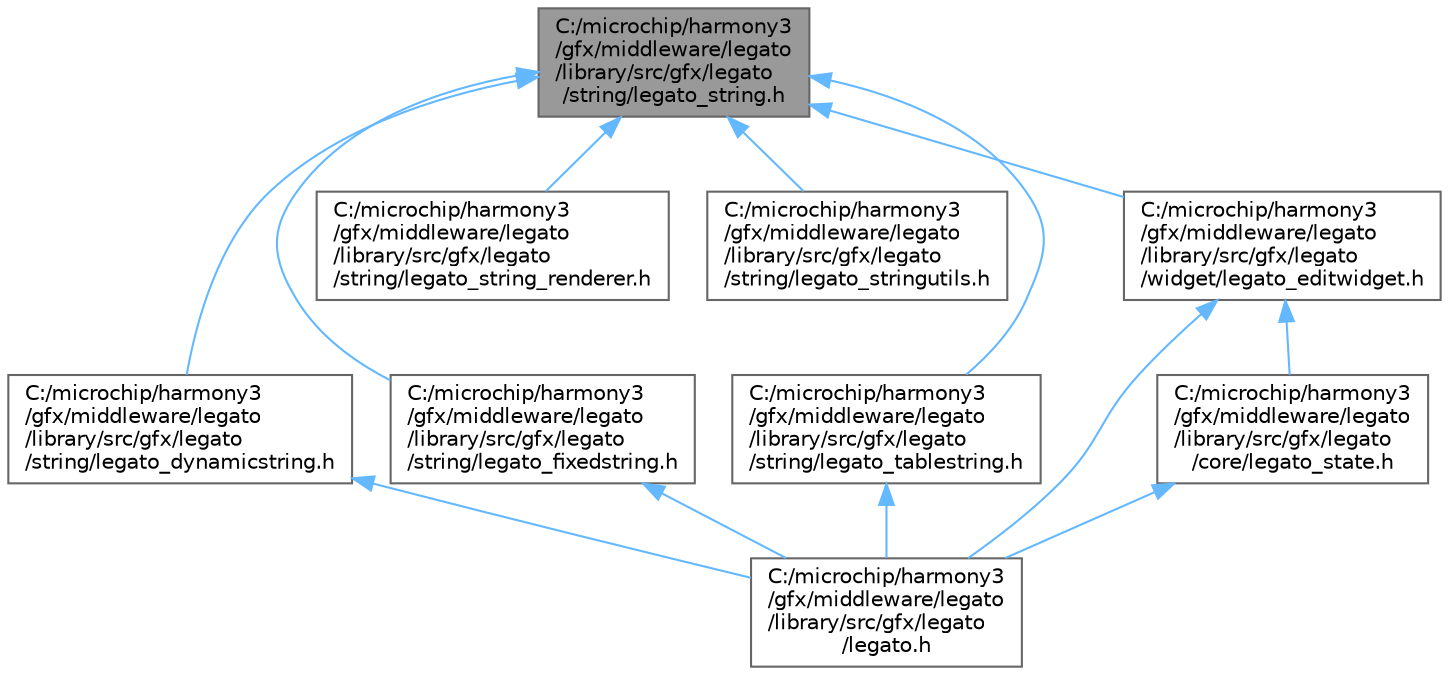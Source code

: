 digraph "C:/microchip/harmony3/gfx/middleware/legato/library/src/gfx/legato/string/legato_string.h"
{
 // INTERACTIVE_SVG=YES
 // LATEX_PDF_SIZE
  bgcolor="transparent";
  edge [fontname=Helvetica,fontsize=10,labelfontname=Helvetica,labelfontsize=10];
  node [fontname=Helvetica,fontsize=10,shape=box,height=0.2,width=0.4];
  Node1 [label="C:/microchip/harmony3\l/gfx/middleware/legato\l/library/src/gfx/legato\l/string/legato_string.h",height=0.2,width=0.4,color="gray40", fillcolor="grey60", style="filled", fontcolor="black",tooltip="Fixed string functions and definitions."];
  Node1 -> Node2 [dir="back",color="steelblue1",style="solid"];
  Node2 [label="C:/microchip/harmony3\l/gfx/middleware/legato\l/library/src/gfx/legato\l/string/legato_dynamicstring.h",height=0.2,width=0.4,color="grey40", fillcolor="white", style="filled",URL="$legato__dynamicstring_8h.html",tooltip="Dynamic string functions and definitions."];
  Node2 -> Node3 [dir="back",color="steelblue1",style="solid"];
  Node3 [label="C:/microchip/harmony3\l/gfx/middleware/legato\l/library/src/gfx/legato\l/legato.h",height=0.2,width=0.4,color="grey40", fillcolor="white", style="filled",URL="$legato_8h.html",tooltip="The header file joins all header files used in the graphics object library."];
  Node1 -> Node4 [dir="back",color="steelblue1",style="solid"];
  Node4 [label="C:/microchip/harmony3\l/gfx/middleware/legato\l/library/src/gfx/legato\l/string/legato_fixedstring.h",height=0.2,width=0.4,color="grey40", fillcolor="white", style="filled",URL="$legato__fixedstring_8h.html",tooltip="Fixed string functions and definitions."];
  Node4 -> Node3 [dir="back",color="steelblue1",style="solid"];
  Node1 -> Node5 [dir="back",color="steelblue1",style="solid"];
  Node5 [label="C:/microchip/harmony3\l/gfx/middleware/legato\l/library/src/gfx/legato\l/string/legato_string_renderer.h",height=0.2,width=0.4,color="grey40", fillcolor="white", style="filled",URL="$legato__string__renderer_8h.html",tooltip="String Renderer."];
  Node1 -> Node6 [dir="back",color="steelblue1",style="solid"];
  Node6 [label="C:/microchip/harmony3\l/gfx/middleware/legato\l/library/src/gfx/legato\l/string/legato_stringutils.h",height=0.2,width=0.4,color="grey40", fillcolor="white", style="filled",URL="$legato__stringutils_8h.html",tooltip="String utility functions and definitions."];
  Node1 -> Node7 [dir="back",color="steelblue1",style="solid"];
  Node7 [label="C:/microchip/harmony3\l/gfx/middleware/legato\l/library/src/gfx/legato\l/string/legato_tablestring.h",height=0.2,width=0.4,color="grey40", fillcolor="white", style="filled",URL="$legato__tablestring_8h.html",tooltip="Definition for the table string feature."];
  Node7 -> Node3 [dir="back",color="steelblue1",style="solid"];
  Node1 -> Node8 [dir="back",color="steelblue1",style="solid"];
  Node8 [label="C:/microchip/harmony3\l/gfx/middleware/legato\l/library/src/gfx/legato\l/widget/legato_editwidget.h",height=0.2,width=0.4,color="grey40", fillcolor="white", style="filled",URL="$legato__editwidget_8h.html",tooltip="Edit widget functions and definitions."];
  Node8 -> Node9 [dir="back",color="steelblue1",style="solid"];
  Node9 [label="C:/microchip/harmony3\l/gfx/middleware/legato\l/library/src/gfx/legato\l/core/legato_state.h",height=0.2,width=0.4,color="grey40", fillcolor="white", style="filled",URL="$legato__state_8h.html",tooltip=" "];
  Node9 -> Node3 [dir="back",color="steelblue1",style="solid"];
  Node8 -> Node3 [dir="back",color="steelblue1",style="solid"];
}
